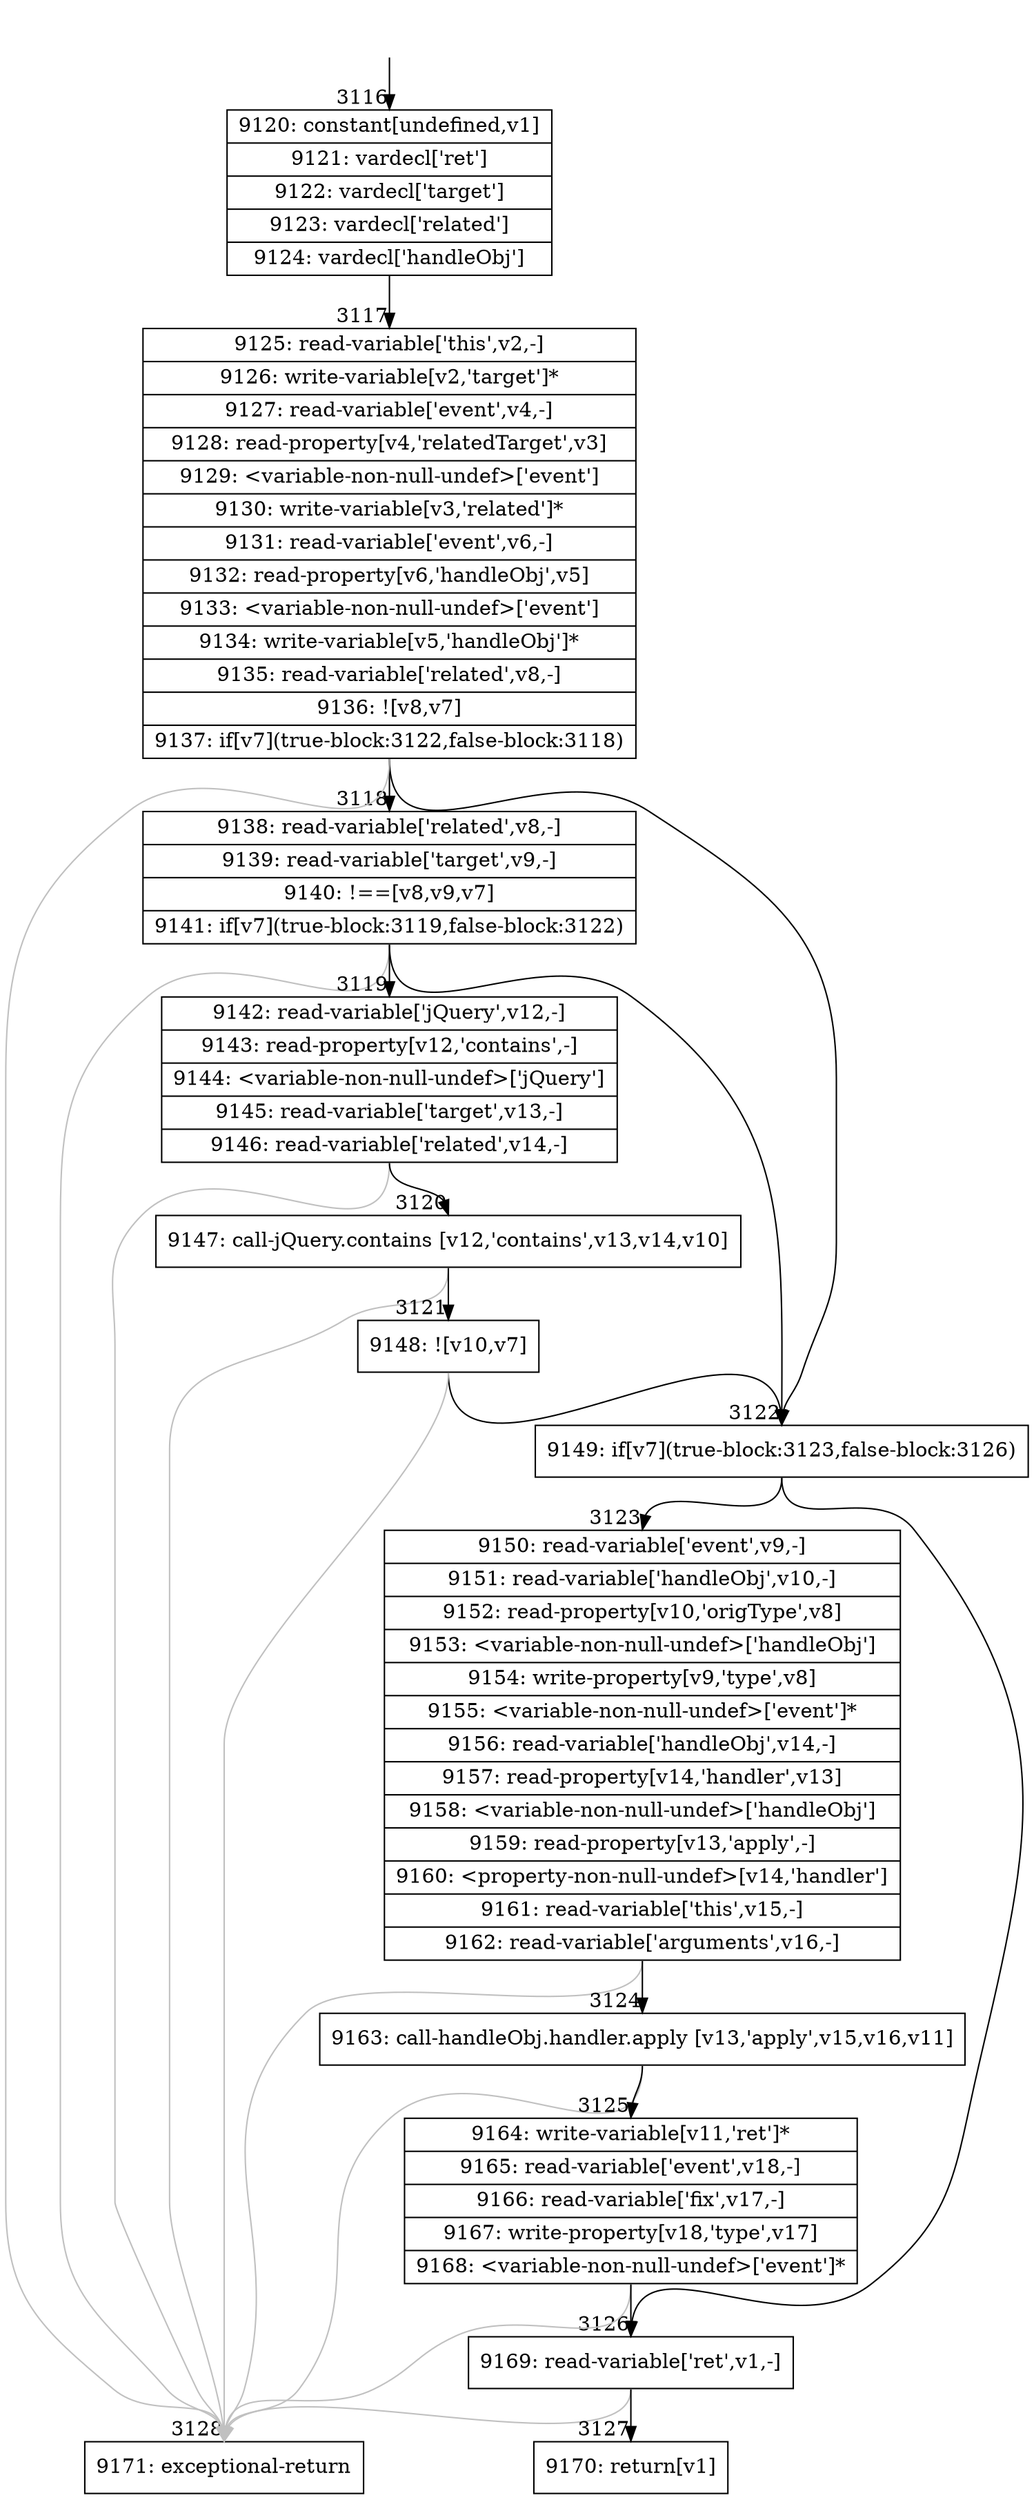 digraph {
rankdir="TD"
BB_entry192[shape=none,label=""];
BB_entry192 -> BB3116 [tailport=s, headport=n, headlabel="    3116"]
BB3116 [shape=record label="{9120: constant[undefined,v1]|9121: vardecl['ret']|9122: vardecl['target']|9123: vardecl['related']|9124: vardecl['handleObj']}" ] 
BB3116 -> BB3117 [tailport=s, headport=n, headlabel="      3117"]
BB3117 [shape=record label="{9125: read-variable['this',v2,-]|9126: write-variable[v2,'target']*|9127: read-variable['event',v4,-]|9128: read-property[v4,'relatedTarget',v3]|9129: \<variable-non-null-undef\>['event']|9130: write-variable[v3,'related']*|9131: read-variable['event',v6,-]|9132: read-property[v6,'handleObj',v5]|9133: \<variable-non-null-undef\>['event']|9134: write-variable[v5,'handleObj']*|9135: read-variable['related',v8,-]|9136: ![v8,v7]|9137: if[v7](true-block:3122,false-block:3118)}" ] 
BB3117 -> BB3122 [tailport=s, headport=n, headlabel="      3122"]
BB3117 -> BB3118 [tailport=s, headport=n, headlabel="      3118"]
BB3117 -> BB3128 [tailport=s, headport=n, color=gray, headlabel="      3128"]
BB3118 [shape=record label="{9138: read-variable['related',v8,-]|9139: read-variable['target',v9,-]|9140: !==[v8,v9,v7]|9141: if[v7](true-block:3119,false-block:3122)}" ] 
BB3118 -> BB3122 [tailport=s, headport=n]
BB3118 -> BB3119 [tailport=s, headport=n, headlabel="      3119"]
BB3118 -> BB3128 [tailport=s, headport=n, color=gray]
BB3119 [shape=record label="{9142: read-variable['jQuery',v12,-]|9143: read-property[v12,'contains',-]|9144: \<variable-non-null-undef\>['jQuery']|9145: read-variable['target',v13,-]|9146: read-variable['related',v14,-]}" ] 
BB3119 -> BB3120 [tailport=s, headport=n, headlabel="      3120"]
BB3119 -> BB3128 [tailport=s, headport=n, color=gray]
BB3120 [shape=record label="{9147: call-jQuery.contains [v12,'contains',v13,v14,v10]}" ] 
BB3120 -> BB3121 [tailport=s, headport=n, headlabel="      3121"]
BB3120 -> BB3128 [tailport=s, headport=n, color=gray]
BB3121 [shape=record label="{9148: ![v10,v7]}" ] 
BB3121 -> BB3122 [tailport=s, headport=n]
BB3121 -> BB3128 [tailport=s, headport=n, color=gray]
BB3122 [shape=record label="{9149: if[v7](true-block:3123,false-block:3126)}" ] 
BB3122 -> BB3123 [tailport=s, headport=n, headlabel="      3123"]
BB3122 -> BB3126 [tailport=s, headport=n, headlabel="      3126"]
BB3123 [shape=record label="{9150: read-variable['event',v9,-]|9151: read-variable['handleObj',v10,-]|9152: read-property[v10,'origType',v8]|9153: \<variable-non-null-undef\>['handleObj']|9154: write-property[v9,'type',v8]|9155: \<variable-non-null-undef\>['event']*|9156: read-variable['handleObj',v14,-]|9157: read-property[v14,'handler',v13]|9158: \<variable-non-null-undef\>['handleObj']|9159: read-property[v13,'apply',-]|9160: \<property-non-null-undef\>[v14,'handler']|9161: read-variable['this',v15,-]|9162: read-variable['arguments',v16,-]}" ] 
BB3123 -> BB3124 [tailport=s, headport=n, headlabel="      3124"]
BB3123 -> BB3128 [tailport=s, headport=n, color=gray]
BB3124 [shape=record label="{9163: call-handleObj.handler.apply [v13,'apply',v15,v16,v11]}" ] 
BB3124 -> BB3125 [tailport=s, headport=n, headlabel="      3125"]
BB3124 -> BB3128 [tailport=s, headport=n, color=gray]
BB3125 [shape=record label="{9164: write-variable[v11,'ret']*|9165: read-variable['event',v18,-]|9166: read-variable['fix',v17,-]|9167: write-property[v18,'type',v17]|9168: \<variable-non-null-undef\>['event']*}" ] 
BB3125 -> BB3126 [tailport=s, headport=n]
BB3125 -> BB3128 [tailport=s, headport=n, color=gray]
BB3126 [shape=record label="{9169: read-variable['ret',v1,-]}" ] 
BB3126 -> BB3127 [tailport=s, headport=n, headlabel="      3127"]
BB3126 -> BB3128 [tailport=s, headport=n, color=gray]
BB3127 [shape=record label="{9170: return[v1]}" ] 
BB3128 [shape=record label="{9171: exceptional-return}" ] 
//#$~ 3434
}
